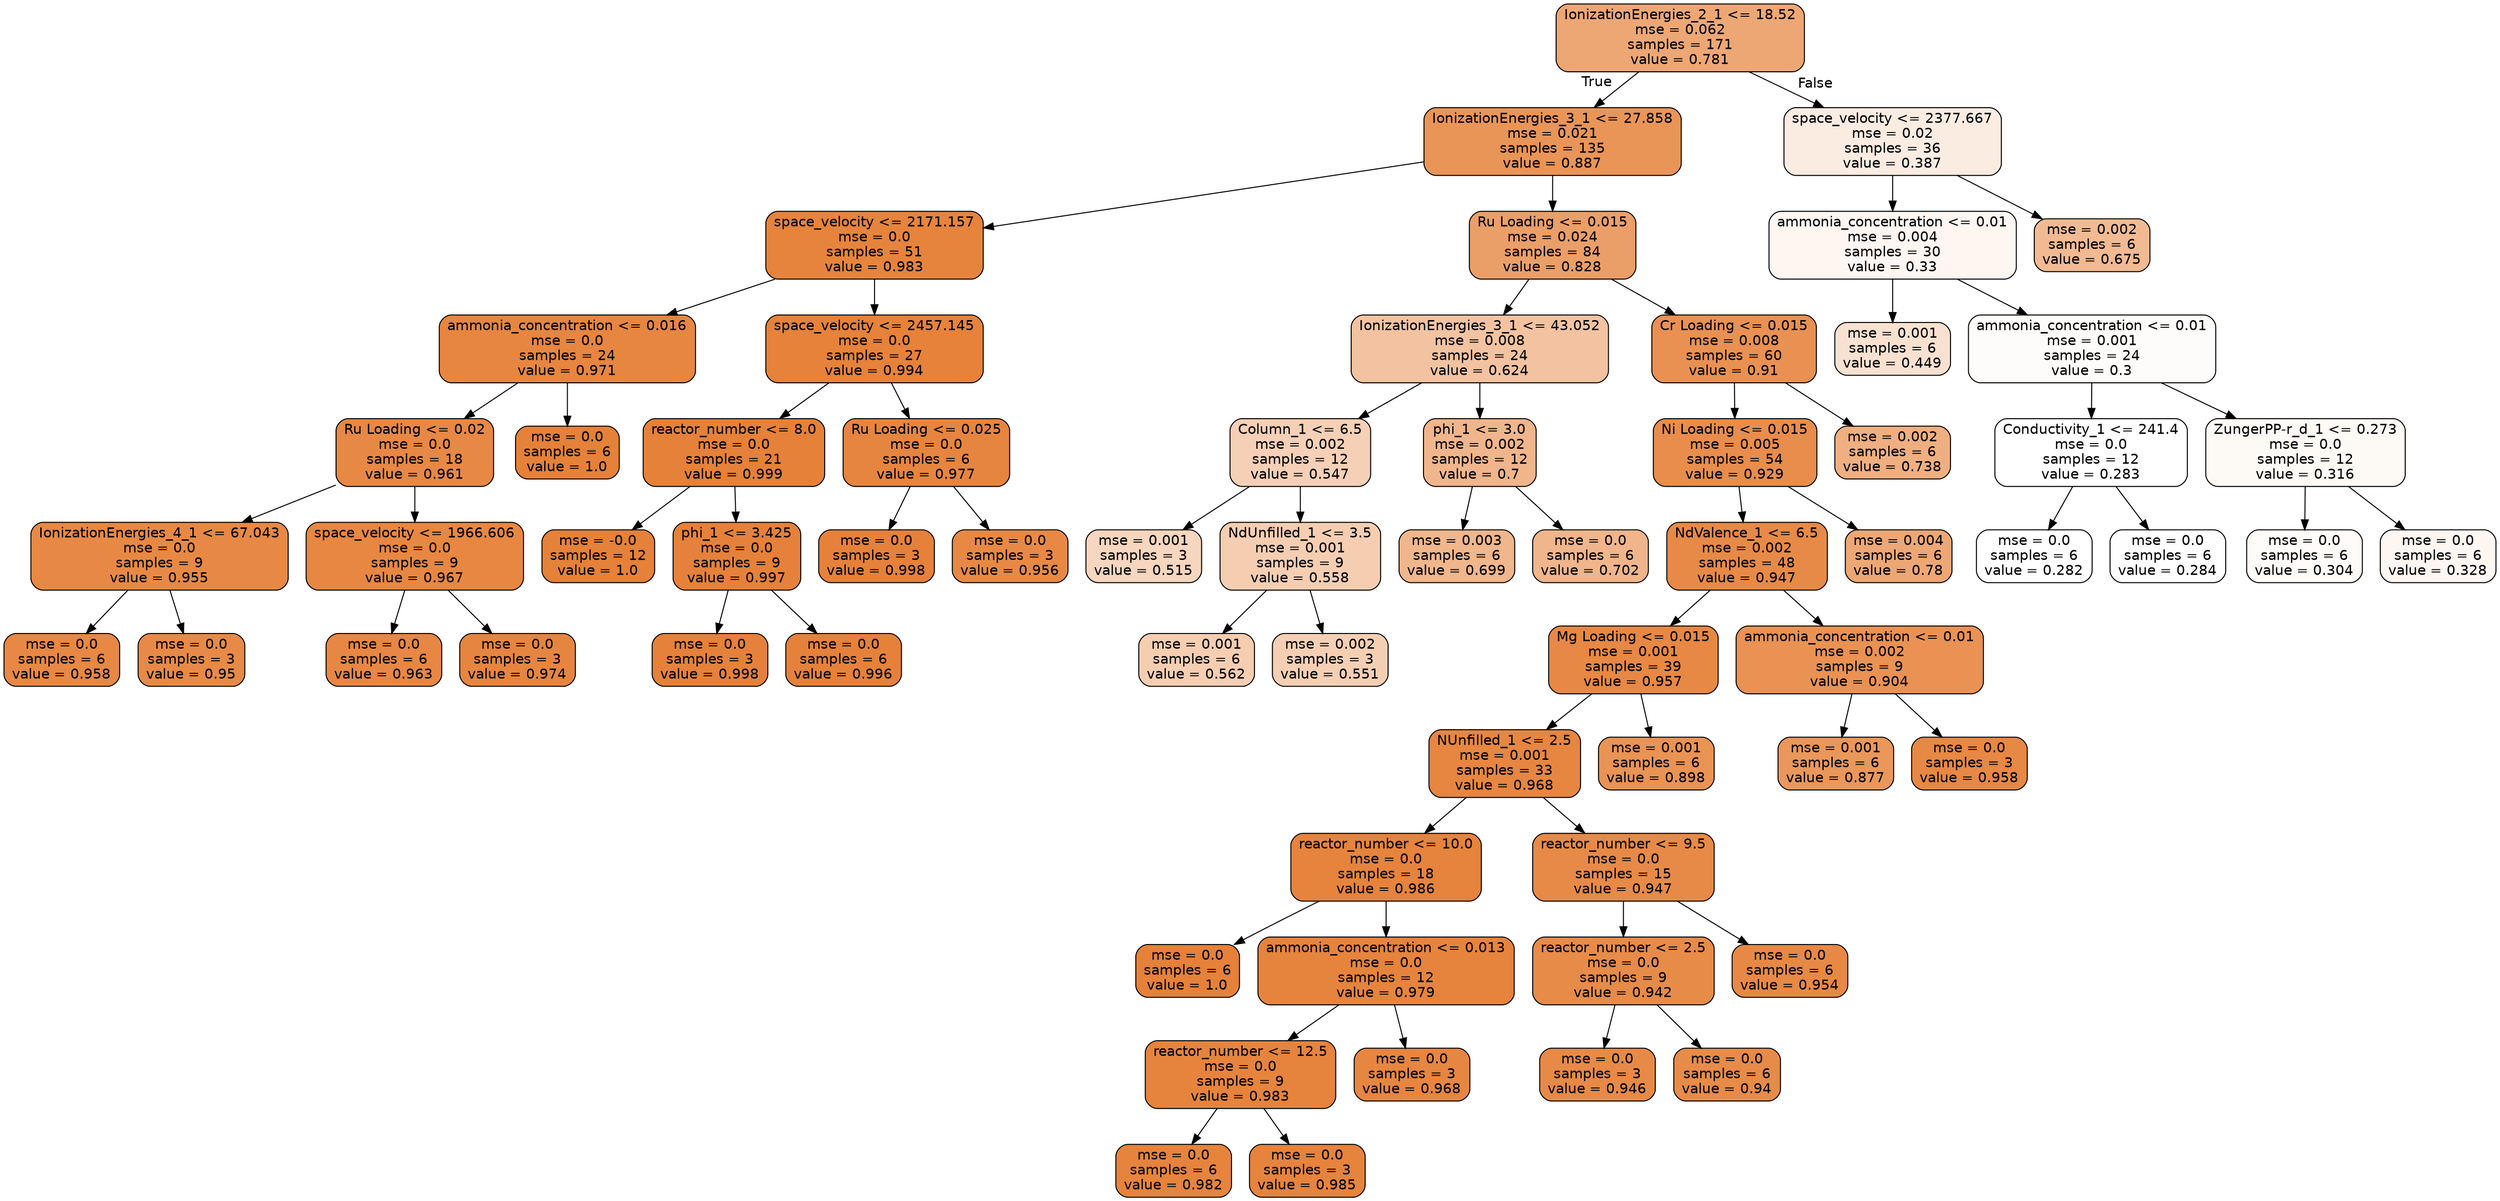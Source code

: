 digraph Tree {
node [shape=box, style="filled, rounded", color="black", fontname=helvetica] ;
edge [fontname=helvetica] ;
0 [label="IonizationEnergies_2_1 <= 18.52\nmse = 0.062\nsamples = 171\nvalue = 0.781", fillcolor="#e58139b1"] ;
1 [label="IonizationEnergies_3_1 <= 27.858\nmse = 0.021\nsamples = 135\nvalue = 0.887", fillcolor="#e58139d7"] ;
0 -> 1 [labeldistance=2.5, labelangle=45, headlabel="True"] ;
2 [label="space_velocity <= 2171.157\nmse = 0.0\nsamples = 51\nvalue = 0.983", fillcolor="#e58139f9"] ;
1 -> 2 ;
3 [label="ammonia_concentration <= 0.016\nmse = 0.0\nsamples = 24\nvalue = 0.971", fillcolor="#e58139f5"] ;
2 -> 3 ;
4 [label="Ru Loading <= 0.02\nmse = 0.0\nsamples = 18\nvalue = 0.961", fillcolor="#e58139f1"] ;
3 -> 4 ;
5 [label="IonizationEnergies_4_1 <= 67.043\nmse = 0.0\nsamples = 9\nvalue = 0.955", fillcolor="#e58139ef"] ;
4 -> 5 ;
6 [label="mse = 0.0\nsamples = 6\nvalue = 0.958", fillcolor="#e58139f0"] ;
5 -> 6 ;
7 [label="mse = 0.0\nsamples = 3\nvalue = 0.95", fillcolor="#e58139ed"] ;
5 -> 7 ;
8 [label="space_velocity <= 1966.606\nmse = 0.0\nsamples = 9\nvalue = 0.967", fillcolor="#e58139f3"] ;
4 -> 8 ;
9 [label="mse = 0.0\nsamples = 6\nvalue = 0.963", fillcolor="#e58139f2"] ;
8 -> 9 ;
10 [label="mse = 0.0\nsamples = 3\nvalue = 0.974", fillcolor="#e58139f6"] ;
8 -> 10 ;
11 [label="mse = 0.0\nsamples = 6\nvalue = 1.0", fillcolor="#e58139ff"] ;
3 -> 11 ;
12 [label="space_velocity <= 2457.145\nmse = 0.0\nsamples = 27\nvalue = 0.994", fillcolor="#e58139fd"] ;
2 -> 12 ;
13 [label="reactor_number <= 8.0\nmse = 0.0\nsamples = 21\nvalue = 0.999", fillcolor="#e58139ff"] ;
12 -> 13 ;
14 [label="mse = -0.0\nsamples = 12\nvalue = 1.0", fillcolor="#e58139ff"] ;
13 -> 14 ;
15 [label="phi_1 <= 3.425\nmse = 0.0\nsamples = 9\nvalue = 0.997", fillcolor="#e58139fe"] ;
13 -> 15 ;
16 [label="mse = 0.0\nsamples = 3\nvalue = 0.998", fillcolor="#e58139fe"] ;
15 -> 16 ;
17 [label="mse = 0.0\nsamples = 6\nvalue = 0.996", fillcolor="#e58139fe"] ;
15 -> 17 ;
18 [label="Ru Loading <= 0.025\nmse = 0.0\nsamples = 6\nvalue = 0.977", fillcolor="#e58139f7"] ;
12 -> 18 ;
19 [label="mse = 0.0\nsamples = 3\nvalue = 0.998", fillcolor="#e58139fe"] ;
18 -> 19 ;
20 [label="mse = 0.0\nsamples = 3\nvalue = 0.956", fillcolor="#e58139ef"] ;
18 -> 20 ;
21 [label="Ru Loading <= 0.015\nmse = 0.024\nsamples = 84\nvalue = 0.828", fillcolor="#e58139c2"] ;
1 -> 21 ;
22 [label="IonizationEnergies_3_1 <= 43.052\nmse = 0.008\nsamples = 24\nvalue = 0.624", fillcolor="#e5813979"] ;
21 -> 22 ;
23 [label="Column_1 <= 6.5\nmse = 0.002\nsamples = 12\nvalue = 0.547", fillcolor="#e581395e"] ;
22 -> 23 ;
24 [label="mse = 0.001\nsamples = 3\nvalue = 0.515", fillcolor="#e5813953"] ;
23 -> 24 ;
25 [label="NdUnfilled_1 <= 3.5\nmse = 0.001\nsamples = 9\nvalue = 0.558", fillcolor="#e5813962"] ;
23 -> 25 ;
26 [label="mse = 0.001\nsamples = 6\nvalue = 0.562", fillcolor="#e5813963"] ;
25 -> 26 ;
27 [label="mse = 0.002\nsamples = 3\nvalue = 0.551", fillcolor="#e5813960"] ;
25 -> 27 ;
28 [label="phi_1 <= 3.0\nmse = 0.002\nsamples = 12\nvalue = 0.7", fillcolor="#e5813995"] ;
22 -> 28 ;
29 [label="mse = 0.003\nsamples = 6\nvalue = 0.699", fillcolor="#e5813994"] ;
28 -> 29 ;
30 [label="mse = 0.0\nsamples = 6\nvalue = 0.702", fillcolor="#e5813995"] ;
28 -> 30 ;
31 [label="Cr Loading <= 0.015\nmse = 0.008\nsamples = 60\nvalue = 0.91", fillcolor="#e58139df"] ;
21 -> 31 ;
32 [label="Ni Loading <= 0.015\nmse = 0.005\nsamples = 54\nvalue = 0.929", fillcolor="#e58139e6"] ;
31 -> 32 ;
33 [label="NdValence_1 <= 6.5\nmse = 0.002\nsamples = 48\nvalue = 0.947", fillcolor="#e58139ec"] ;
32 -> 33 ;
34 [label="Mg Loading <= 0.015\nmse = 0.001\nsamples = 39\nvalue = 0.957", fillcolor="#e58139f0"] ;
33 -> 34 ;
35 [label="NUnfilled_1 <= 2.5\nmse = 0.001\nsamples = 33\nvalue = 0.968", fillcolor="#e58139f4"] ;
34 -> 35 ;
36 [label="reactor_number <= 10.0\nmse = 0.0\nsamples = 18\nvalue = 0.986", fillcolor="#e58139fa"] ;
35 -> 36 ;
37 [label="mse = 0.0\nsamples = 6\nvalue = 1.0", fillcolor="#e58139ff"] ;
36 -> 37 ;
38 [label="ammonia_concentration <= 0.013\nmse = 0.0\nsamples = 12\nvalue = 0.979", fillcolor="#e58139f8"] ;
36 -> 38 ;
39 [label="reactor_number <= 12.5\nmse = 0.0\nsamples = 9\nvalue = 0.983", fillcolor="#e58139f9"] ;
38 -> 39 ;
40 [label="mse = 0.0\nsamples = 6\nvalue = 0.982", fillcolor="#e58139f9"] ;
39 -> 40 ;
41 [label="mse = 0.0\nsamples = 3\nvalue = 0.985", fillcolor="#e58139fa"] ;
39 -> 41 ;
42 [label="mse = 0.0\nsamples = 3\nvalue = 0.968", fillcolor="#e58139f4"] ;
38 -> 42 ;
43 [label="reactor_number <= 9.5\nmse = 0.0\nsamples = 15\nvalue = 0.947", fillcolor="#e58139ec"] ;
35 -> 43 ;
44 [label="reactor_number <= 2.5\nmse = 0.0\nsamples = 9\nvalue = 0.942", fillcolor="#e58139ea"] ;
43 -> 44 ;
45 [label="mse = 0.0\nsamples = 3\nvalue = 0.946", fillcolor="#e58139ec"] ;
44 -> 45 ;
46 [label="mse = 0.0\nsamples = 6\nvalue = 0.94", fillcolor="#e58139ea"] ;
44 -> 46 ;
47 [label="mse = 0.0\nsamples = 6\nvalue = 0.954", fillcolor="#e58139ef"] ;
43 -> 47 ;
48 [label="mse = 0.001\nsamples = 6\nvalue = 0.898", fillcolor="#e58139db"] ;
34 -> 48 ;
49 [label="ammonia_concentration <= 0.01\nmse = 0.002\nsamples = 9\nvalue = 0.904", fillcolor="#e58139dd"] ;
33 -> 49 ;
50 [label="mse = 0.001\nsamples = 6\nvalue = 0.877", fillcolor="#e58139d3"] ;
49 -> 50 ;
51 [label="mse = 0.0\nsamples = 3\nvalue = 0.958", fillcolor="#e58139f0"] ;
49 -> 51 ;
52 [label="mse = 0.004\nsamples = 6\nvalue = 0.78", fillcolor="#e58139b1"] ;
32 -> 52 ;
53 [label="mse = 0.002\nsamples = 6\nvalue = 0.738", fillcolor="#e58139a2"] ;
31 -> 53 ;
54 [label="space_velocity <= 2377.667\nmse = 0.02\nsamples = 36\nvalue = 0.387", fillcolor="#e5813925"] ;
0 -> 54 [labeldistance=2.5, labelangle=-45, headlabel="False"] ;
55 [label="ammonia_concentration <= 0.01\nmse = 0.004\nsamples = 30\nvalue = 0.33", fillcolor="#e5813911"] ;
54 -> 55 ;
56 [label="mse = 0.001\nsamples = 6\nvalue = 0.449", fillcolor="#e581393b"] ;
55 -> 56 ;
57 [label="ammonia_concentration <= 0.01\nmse = 0.001\nsamples = 24\nvalue = 0.3", fillcolor="#e5813906"] ;
55 -> 57 ;
58 [label="Conductivity_1 <= 241.4\nmse = 0.0\nsamples = 12\nvalue = 0.283", fillcolor="#e5813900"] ;
57 -> 58 ;
59 [label="mse = 0.0\nsamples = 6\nvalue = 0.282", fillcolor="#e5813900"] ;
58 -> 59 ;
60 [label="mse = 0.0\nsamples = 6\nvalue = 0.284", fillcolor="#e5813901"] ;
58 -> 60 ;
61 [label="ZungerPP-r_d_1 <= 0.273\nmse = 0.0\nsamples = 12\nvalue = 0.316", fillcolor="#e581390c"] ;
57 -> 61 ;
62 [label="mse = 0.0\nsamples = 6\nvalue = 0.304", fillcolor="#e5813908"] ;
61 -> 62 ;
63 [label="mse = 0.0\nsamples = 6\nvalue = 0.328", fillcolor="#e5813911"] ;
61 -> 63 ;
64 [label="mse = 0.002\nsamples = 6\nvalue = 0.675", fillcolor="#e581398c"] ;
54 -> 64 ;
}